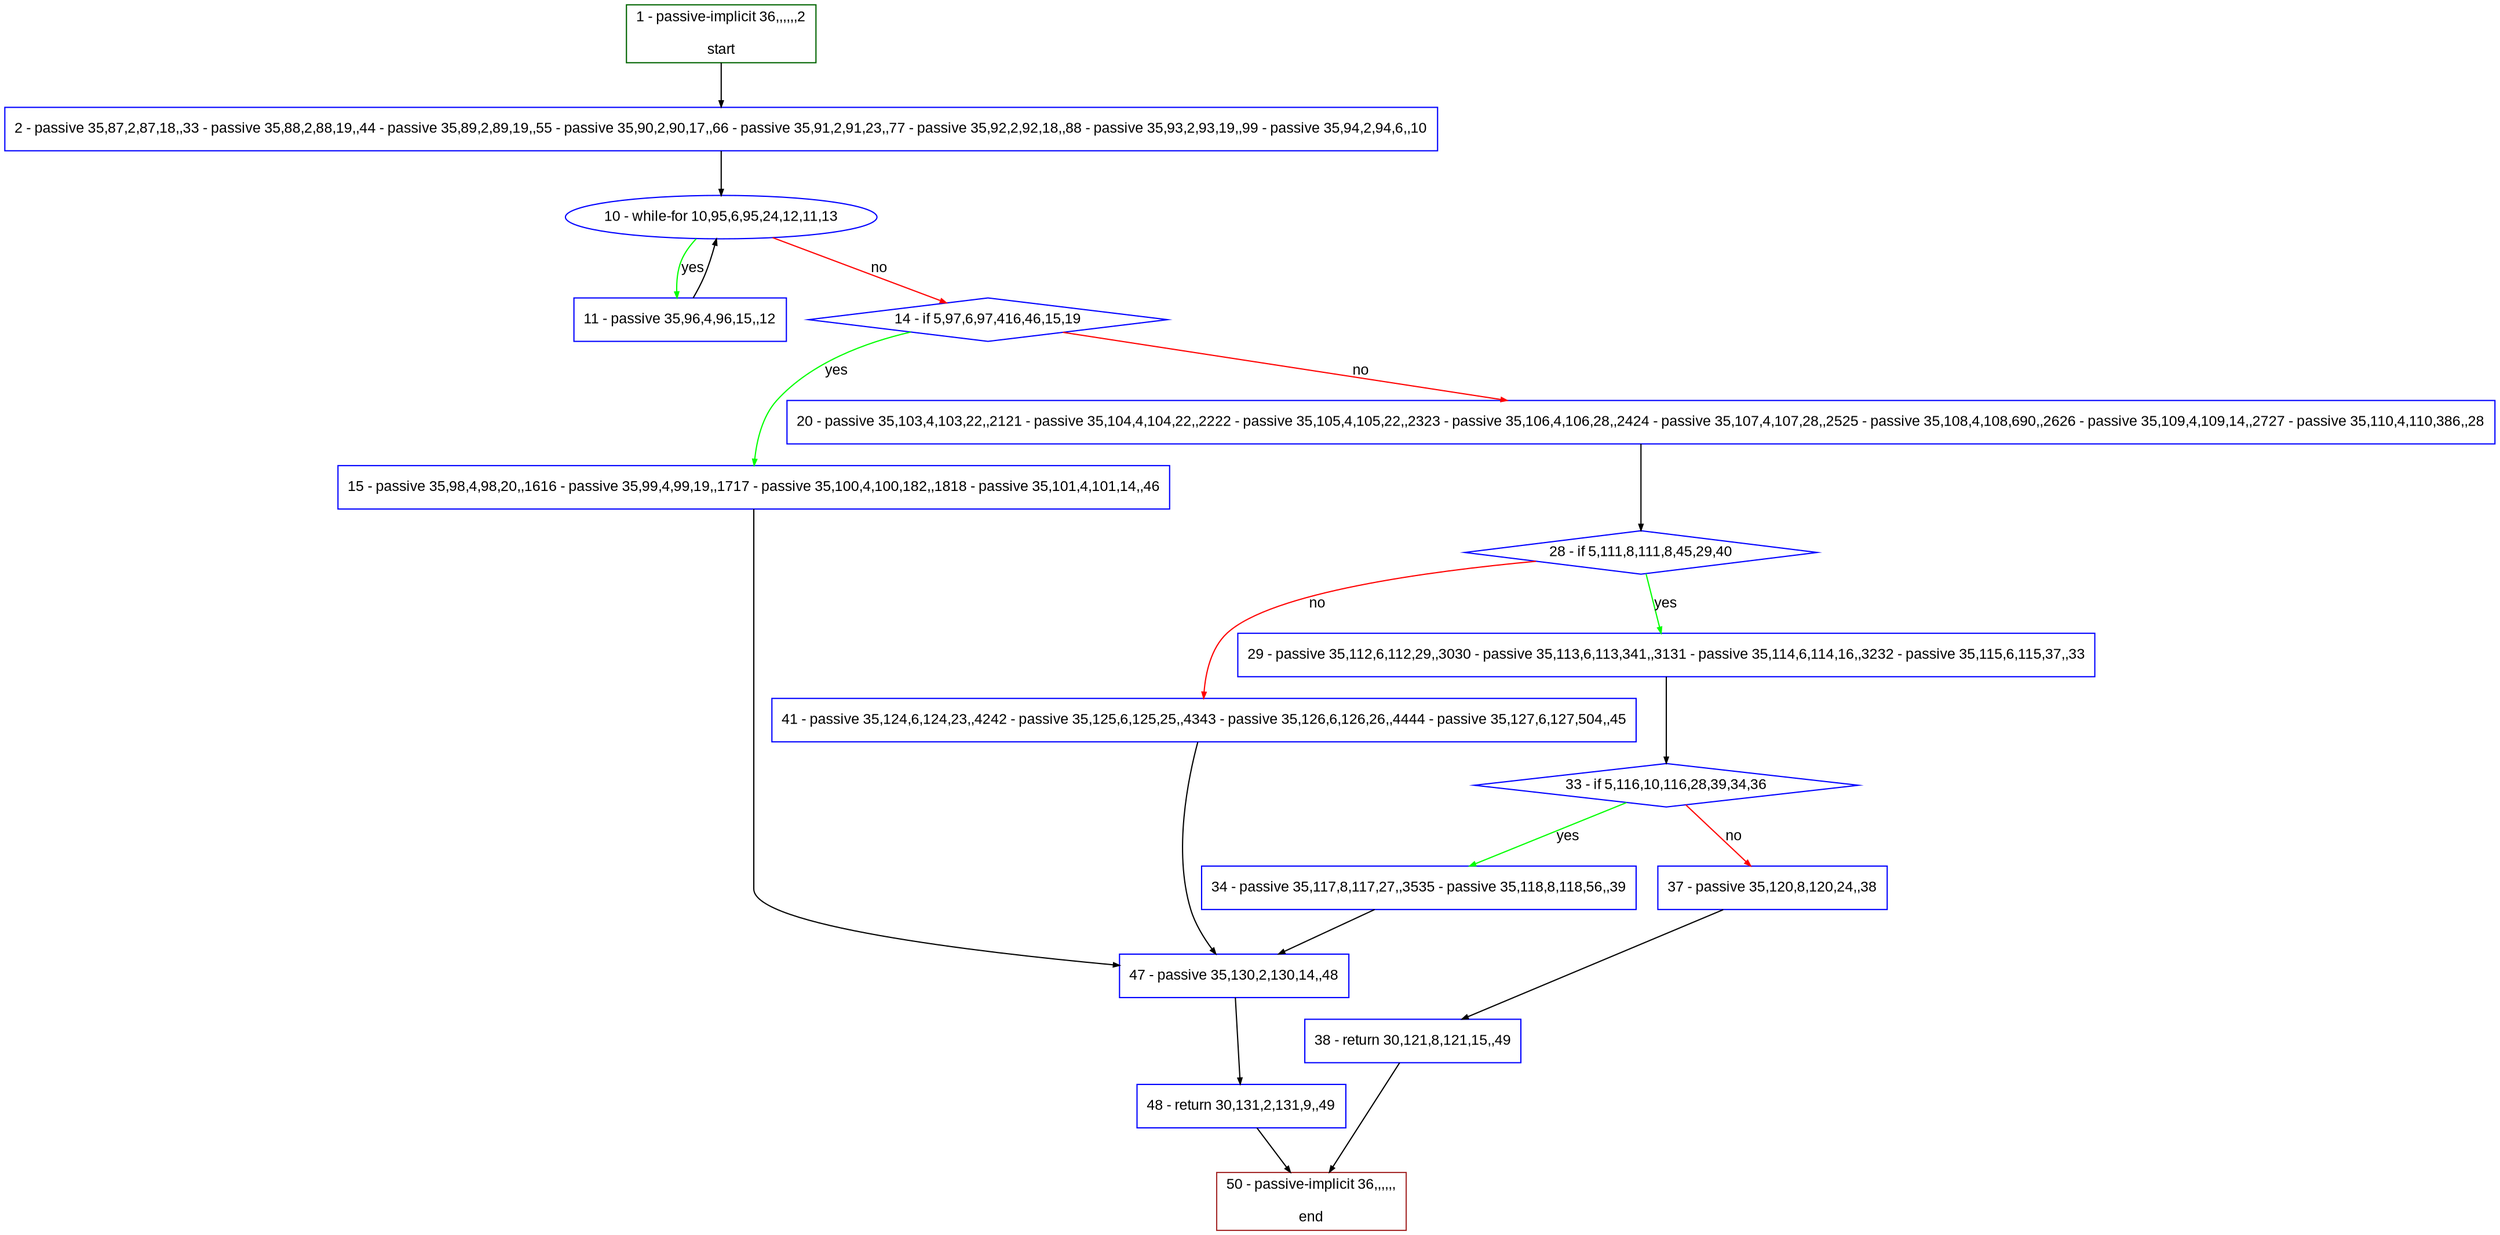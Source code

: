 digraph "" {
  graph [pack="true", label="", fontsize="12", packmode="clust", fontname="Arial", fillcolor="#FFFFCC", bgcolor="white", style="rounded,filled", compound="true"];
  node [node_initialized="no", label="", color="grey", fontsize="12", fillcolor="white", fontname="Arial", style="filled", shape="rectangle", compound="true", fixedsize="false"];
  edge [fontcolor="black", arrowhead="normal", arrowtail="none", arrowsize="0.5", ltail="", label="", color="black", fontsize="12", lhead="", fontname="Arial", dir="forward", compound="true"];
  __N1 [label="2 - passive 35,87,2,87,18,,33 - passive 35,88,2,88,19,,44 - passive 35,89,2,89,19,,55 - passive 35,90,2,90,17,,66 - passive 35,91,2,91,23,,77 - passive 35,92,2,92,18,,88 - passive 35,93,2,93,19,,99 - passive 35,94,2,94,6,,10", color="#0000ff", fillcolor="#ffffff", style="filled", shape="box"];
  __N2 [label="1 - passive-implicit 36,,,,,,2\n\nstart", color="#006400", fillcolor="#ffffff", style="filled", shape="box"];
  __N3 [label="10 - while-for 10,95,6,95,24,12,11,13", color="#0000ff", fillcolor="#ffffff", style="filled", shape="oval"];
  __N4 [label="11 - passive 35,96,4,96,15,,12", color="#0000ff", fillcolor="#ffffff", style="filled", shape="box"];
  __N5 [label="14 - if 5,97,6,97,416,46,15,19", color="#0000ff", fillcolor="#ffffff", style="filled", shape="diamond"];
  __N6 [label="15 - passive 35,98,4,98,20,,1616 - passive 35,99,4,99,19,,1717 - passive 35,100,4,100,182,,1818 - passive 35,101,4,101,14,,46", color="#0000ff", fillcolor="#ffffff", style="filled", shape="box"];
  __N7 [label="20 - passive 35,103,4,103,22,,2121 - passive 35,104,4,104,22,,2222 - passive 35,105,4,105,22,,2323 - passive 35,106,4,106,28,,2424 - passive 35,107,4,107,28,,2525 - passive 35,108,4,108,690,,2626 - passive 35,109,4,109,14,,2727 - passive 35,110,4,110,386,,28", color="#0000ff", fillcolor="#ffffff", style="filled", shape="box"];
  __N8 [label="47 - passive 35,130,2,130,14,,48", color="#0000ff", fillcolor="#ffffff", style="filled", shape="box"];
  __N9 [label="28 - if 5,111,8,111,8,45,29,40", color="#0000ff", fillcolor="#ffffff", style="filled", shape="diamond"];
  __N10 [label="29 - passive 35,112,6,112,29,,3030 - passive 35,113,6,113,341,,3131 - passive 35,114,6,114,16,,3232 - passive 35,115,6,115,37,,33", color="#0000ff", fillcolor="#ffffff", style="filled", shape="box"];
  __N11 [label="41 - passive 35,124,6,124,23,,4242 - passive 35,125,6,125,25,,4343 - passive 35,126,6,126,26,,4444 - passive 35,127,6,127,504,,45", color="#0000ff", fillcolor="#ffffff", style="filled", shape="box"];
  __N12 [label="33 - if 5,116,10,116,28,39,34,36", color="#0000ff", fillcolor="#ffffff", style="filled", shape="diamond"];
  __N13 [label="34 - passive 35,117,8,117,27,,3535 - passive 35,118,8,118,56,,39", color="#0000ff", fillcolor="#ffffff", style="filled", shape="box"];
  __N14 [label="37 - passive 35,120,8,120,24,,38", color="#0000ff", fillcolor="#ffffff", style="filled", shape="box"];
  __N15 [label="38 - return 30,121,8,121,15,,49", color="#0000ff", fillcolor="#ffffff", style="filled", shape="box"];
  __N16 [label="50 - passive-implicit 36,,,,,,\n\nend", color="#a52a2a", fillcolor="#ffffff", style="filled", shape="box"];
  __N17 [label="48 - return 30,131,2,131,9,,49", color="#0000ff", fillcolor="#ffffff", style="filled", shape="box"];
  __N2 -> __N1 [arrowhead="normal", arrowtail="none", color="#000000", label="", dir="forward"];
  __N1 -> __N3 [arrowhead="normal", arrowtail="none", color="#000000", label="", dir="forward"];
  __N3 -> __N4 [arrowhead="normal", arrowtail="none", color="#00ff00", label="yes", dir="forward"];
  __N4 -> __N3 [arrowhead="normal", arrowtail="none", color="#000000", label="", dir="forward"];
  __N3 -> __N5 [arrowhead="normal", arrowtail="none", color="#ff0000", label="no", dir="forward"];
  __N5 -> __N6 [arrowhead="normal", arrowtail="none", color="#00ff00", label="yes", dir="forward"];
  __N5 -> __N7 [arrowhead="normal", arrowtail="none", color="#ff0000", label="no", dir="forward"];
  __N6 -> __N8 [arrowhead="normal", arrowtail="none", color="#000000", label="", dir="forward"];
  __N7 -> __N9 [arrowhead="normal", arrowtail="none", color="#000000", label="", dir="forward"];
  __N9 -> __N10 [arrowhead="normal", arrowtail="none", color="#00ff00", label="yes", dir="forward"];
  __N9 -> __N11 [arrowhead="normal", arrowtail="none", color="#ff0000", label="no", dir="forward"];
  __N10 -> __N12 [arrowhead="normal", arrowtail="none", color="#000000", label="", dir="forward"];
  __N12 -> __N13 [arrowhead="normal", arrowtail="none", color="#00ff00", label="yes", dir="forward"];
  __N12 -> __N14 [arrowhead="normal", arrowtail="none", color="#ff0000", label="no", dir="forward"];
  __N13 -> __N8 [arrowhead="normal", arrowtail="none", color="#000000", label="", dir="forward"];
  __N14 -> __N15 [arrowhead="normal", arrowtail="none", color="#000000", label="", dir="forward"];
  __N15 -> __N16 [arrowhead="normal", arrowtail="none", color="#000000", label="", dir="forward"];
  __N11 -> __N8 [arrowhead="normal", arrowtail="none", color="#000000", label="", dir="forward"];
  __N8 -> __N17 [arrowhead="normal", arrowtail="none", color="#000000", label="", dir="forward"];
  __N17 -> __N16 [arrowhead="normal", arrowtail="none", color="#000000", label="", dir="forward"];
}
